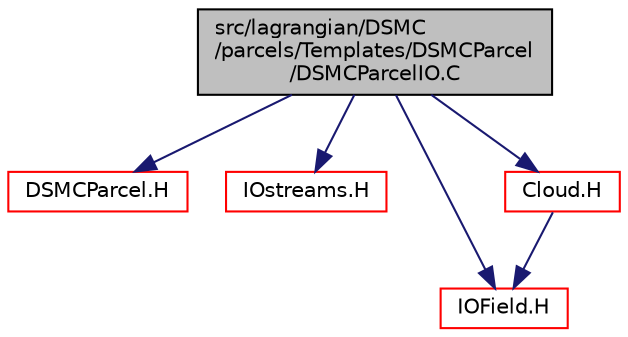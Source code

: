 digraph "src/lagrangian/DSMC/parcels/Templates/DSMCParcel/DSMCParcelIO.C"
{
  bgcolor="transparent";
  edge [fontname="Helvetica",fontsize="10",labelfontname="Helvetica",labelfontsize="10"];
  node [fontname="Helvetica",fontsize="10",shape=record];
  Node1 [label="src/lagrangian/DSMC\l/parcels/Templates/DSMCParcel\l/DSMCParcelIO.C",height=0.2,width=0.4,color="black", fillcolor="grey75", style="filled", fontcolor="black"];
  Node1 -> Node2 [color="midnightblue",fontsize="10",style="solid",fontname="Helvetica"];
  Node2 [label="DSMCParcel.H",height=0.2,width=0.4,color="red",URL="$a06594.html"];
  Node1 -> Node3 [color="midnightblue",fontsize="10",style="solid",fontname="Helvetica"];
  Node3 [label="IOstreams.H",height=0.2,width=0.4,color="red",URL="$a07961.html",tooltip="Useful combination of include files which define Sin, Sout and Serr and the use of IO streams general..."];
  Node1 -> Node4 [color="midnightblue",fontsize="10",style="solid",fontname="Helvetica"];
  Node4 [label="IOField.H",height=0.2,width=0.4,color="red",URL="$a07946.html"];
  Node1 -> Node5 [color="midnightblue",fontsize="10",style="solid",fontname="Helvetica"];
  Node5 [label="Cloud.H",height=0.2,width=0.4,color="red",URL="$a06517.html"];
  Node5 -> Node4 [color="midnightblue",fontsize="10",style="solid",fontname="Helvetica"];
}
